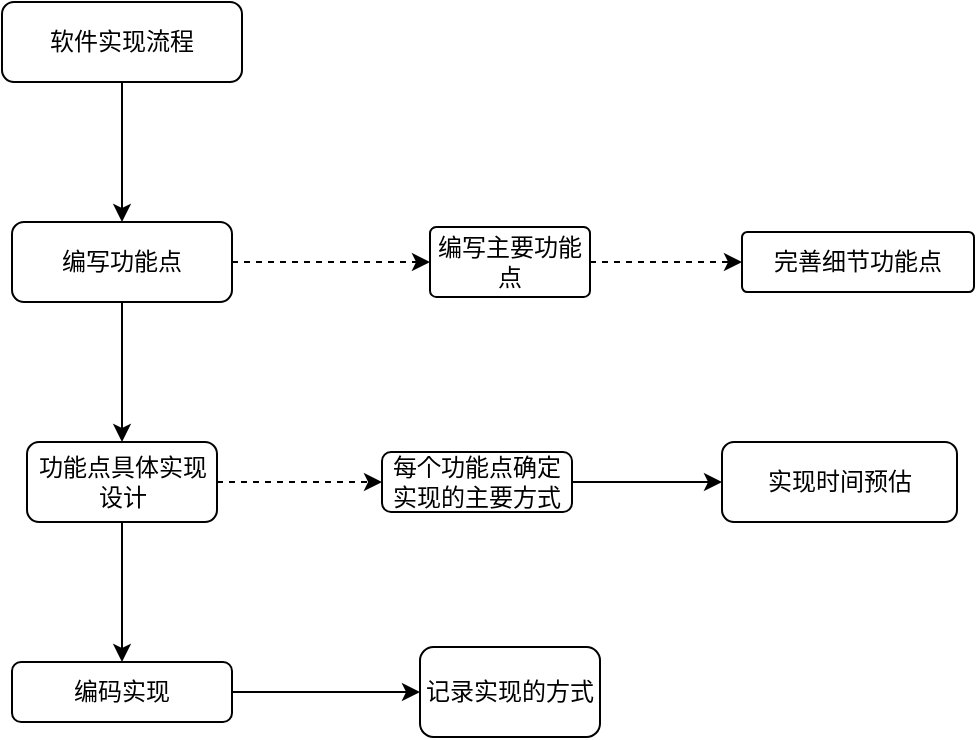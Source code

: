 <mxfile version="19.0.3" type="device"><diagram id="C5RBs43oDa-KdzZeNtuy" name="Page-1"><mxGraphModel dx="1209" dy="844" grid="1" gridSize="10" guides="1" tooltips="1" connect="1" arrows="1" fold="1" page="1" pageScale="1" pageWidth="827" pageHeight="1169" math="0" shadow="0"><root><mxCell id="WIyWlLk6GJQsqaUBKTNV-0"/><mxCell id="WIyWlLk6GJQsqaUBKTNV-1" parent="WIyWlLk6GJQsqaUBKTNV-0"/><mxCell id="hsooZVc7-sXGCZVUjcJi-2" value="" style="edgeStyle=orthogonalEdgeStyle;rounded=0;orthogonalLoop=1;jettySize=auto;html=1;" edge="1" parent="WIyWlLk6GJQsqaUBKTNV-1" source="WIyWlLk6GJQsqaUBKTNV-3" target="hsooZVc7-sXGCZVUjcJi-1"><mxGeometry relative="1" as="geometry"/></mxCell><mxCell id="WIyWlLk6GJQsqaUBKTNV-3" value="软件实现流程" style="rounded=1;whiteSpace=wrap;html=1;fontSize=12;glass=0;strokeWidth=1;shadow=0;" parent="WIyWlLk6GJQsqaUBKTNV-1" vertex="1"><mxGeometry x="70" y="70" width="120" height="40" as="geometry"/></mxCell><mxCell id="hsooZVc7-sXGCZVUjcJi-7" value="" style="edgeStyle=orthogonalEdgeStyle;rounded=0;orthogonalLoop=1;jettySize=auto;html=1;dashed=1;" edge="1" parent="WIyWlLk6GJQsqaUBKTNV-1" source="hsooZVc7-sXGCZVUjcJi-1" target="hsooZVc7-sXGCZVUjcJi-6"><mxGeometry relative="1" as="geometry"/></mxCell><mxCell id="hsooZVc7-sXGCZVUjcJi-9" value="" style="edgeStyle=orthogonalEdgeStyle;rounded=0;orthogonalLoop=1;jettySize=auto;html=1;" edge="1" parent="WIyWlLk6GJQsqaUBKTNV-1" source="hsooZVc7-sXGCZVUjcJi-1" target="hsooZVc7-sXGCZVUjcJi-8"><mxGeometry relative="1" as="geometry"/></mxCell><mxCell id="hsooZVc7-sXGCZVUjcJi-1" value="编写功能点" style="whiteSpace=wrap;html=1;rounded=1;glass=0;strokeWidth=1;shadow=0;" vertex="1" parent="WIyWlLk6GJQsqaUBKTNV-1"><mxGeometry x="75" y="180" width="110" height="40" as="geometry"/></mxCell><mxCell id="hsooZVc7-sXGCZVUjcJi-17" value="" style="edgeStyle=orthogonalEdgeStyle;rounded=0;orthogonalLoop=1;jettySize=auto;html=1;dashed=1;" edge="1" parent="WIyWlLk6GJQsqaUBKTNV-1" source="hsooZVc7-sXGCZVUjcJi-6" target="hsooZVc7-sXGCZVUjcJi-16"><mxGeometry relative="1" as="geometry"/></mxCell><mxCell id="hsooZVc7-sXGCZVUjcJi-6" value="编写主要功能点" style="whiteSpace=wrap;html=1;rounded=1;glass=0;strokeWidth=1;shadow=0;arcSize=9;" vertex="1" parent="WIyWlLk6GJQsqaUBKTNV-1"><mxGeometry x="284" y="182.5" width="80" height="35" as="geometry"/></mxCell><mxCell id="hsooZVc7-sXGCZVUjcJi-11" value="" style="edgeStyle=orthogonalEdgeStyle;rounded=0;orthogonalLoop=1;jettySize=auto;html=1;" edge="1" parent="WIyWlLk6GJQsqaUBKTNV-1" source="hsooZVc7-sXGCZVUjcJi-8" target="hsooZVc7-sXGCZVUjcJi-10"><mxGeometry relative="1" as="geometry"/></mxCell><mxCell id="hsooZVc7-sXGCZVUjcJi-19" value="" style="edgeStyle=orthogonalEdgeStyle;rounded=0;orthogonalLoop=1;jettySize=auto;html=1;dashed=1;" edge="1" parent="WIyWlLk6GJQsqaUBKTNV-1" source="hsooZVc7-sXGCZVUjcJi-8" target="hsooZVc7-sXGCZVUjcJi-18"><mxGeometry relative="1" as="geometry"/></mxCell><mxCell id="hsooZVc7-sXGCZVUjcJi-8" value="功能点具体实现设计" style="whiteSpace=wrap;html=1;rounded=1;glass=0;strokeWidth=1;shadow=0;" vertex="1" parent="WIyWlLk6GJQsqaUBKTNV-1"><mxGeometry x="82.5" y="290" width="95" height="40" as="geometry"/></mxCell><mxCell id="hsooZVc7-sXGCZVUjcJi-25" value="" style="edgeStyle=orthogonalEdgeStyle;rounded=0;orthogonalLoop=1;jettySize=auto;html=1;" edge="1" parent="WIyWlLk6GJQsqaUBKTNV-1" source="hsooZVc7-sXGCZVUjcJi-10" target="hsooZVc7-sXGCZVUjcJi-24"><mxGeometry relative="1" as="geometry"/></mxCell><mxCell id="hsooZVc7-sXGCZVUjcJi-10" value="编码实现" style="whiteSpace=wrap;html=1;rounded=1;glass=0;strokeWidth=1;shadow=0;" vertex="1" parent="WIyWlLk6GJQsqaUBKTNV-1"><mxGeometry x="75" y="400" width="110" height="30" as="geometry"/></mxCell><mxCell id="hsooZVc7-sXGCZVUjcJi-16" value="完善细节功能点" style="whiteSpace=wrap;html=1;rounded=1;glass=0;strokeWidth=1;shadow=0;arcSize=9;" vertex="1" parent="WIyWlLk6GJQsqaUBKTNV-1"><mxGeometry x="440" y="185" width="116" height="30" as="geometry"/></mxCell><mxCell id="hsooZVc7-sXGCZVUjcJi-23" value="" style="edgeStyle=orthogonalEdgeStyle;rounded=0;orthogonalLoop=1;jettySize=auto;html=1;" edge="1" parent="WIyWlLk6GJQsqaUBKTNV-1" source="hsooZVc7-sXGCZVUjcJi-18" target="hsooZVc7-sXGCZVUjcJi-22"><mxGeometry relative="1" as="geometry"/></mxCell><mxCell id="hsooZVc7-sXGCZVUjcJi-18" value="每个功能点确定实现的主要方式" style="whiteSpace=wrap;html=1;rounded=1;glass=0;strokeWidth=1;shadow=0;" vertex="1" parent="WIyWlLk6GJQsqaUBKTNV-1"><mxGeometry x="260" y="295" width="95" height="30" as="geometry"/></mxCell><mxCell id="hsooZVc7-sXGCZVUjcJi-22" value="实现时间预估" style="whiteSpace=wrap;html=1;rounded=1;glass=0;strokeWidth=1;shadow=0;" vertex="1" parent="WIyWlLk6GJQsqaUBKTNV-1"><mxGeometry x="430" y="290" width="117.5" height="40" as="geometry"/></mxCell><mxCell id="hsooZVc7-sXGCZVUjcJi-24" value="记录实现的方式" style="whiteSpace=wrap;html=1;rounded=1;glass=0;strokeWidth=1;shadow=0;" vertex="1" parent="WIyWlLk6GJQsqaUBKTNV-1"><mxGeometry x="279" y="392.5" width="90" height="45" as="geometry"/></mxCell></root></mxGraphModel></diagram></mxfile>